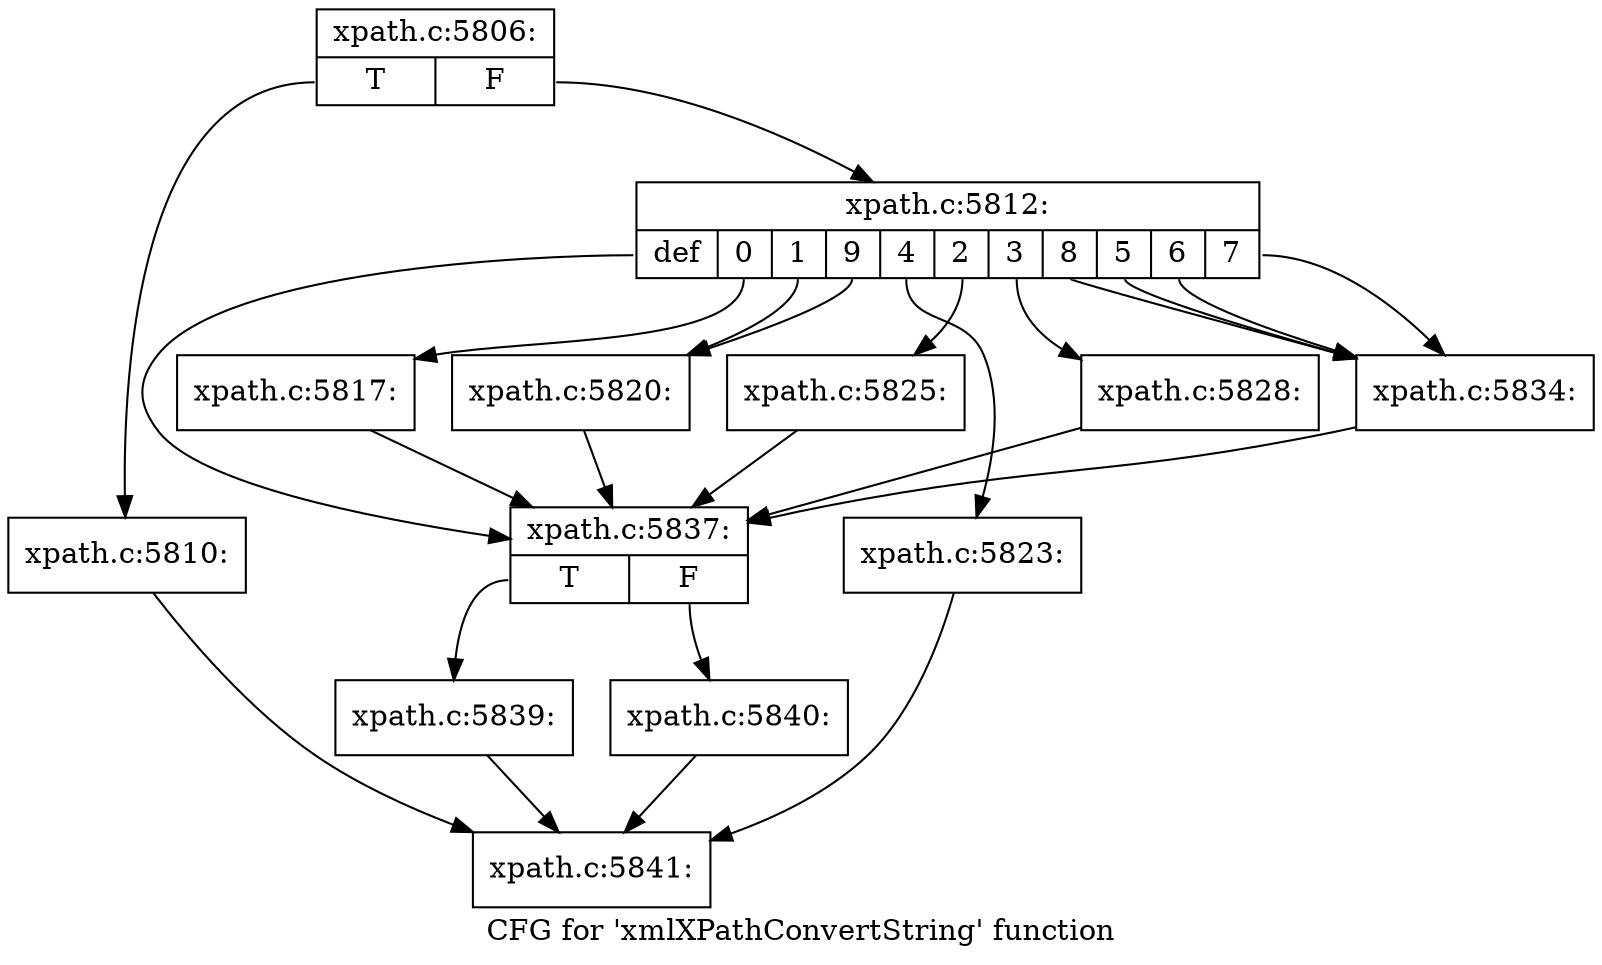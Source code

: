digraph "CFG for 'xmlXPathConvertString' function" {
	label="CFG for 'xmlXPathConvertString' function";

	Node0x48deb10 [shape=record,label="{xpath.c:5806:|{<s0>T|<s1>F}}"];
	Node0x48deb10:s0 -> Node0x4834bd0;
	Node0x48deb10:s1 -> Node0x48d7da0;
	Node0x4834bd0 [shape=record,label="{xpath.c:5810:}"];
	Node0x4834bd0 -> Node0x48ded90;
	Node0x48d7da0 [shape=record,label="{xpath.c:5812:|{<s0>def|<s1>0|<s2>1|<s3>9|<s4>4|<s5>2|<s6>3|<s7>8|<s8>5|<s9>6|<s10>7}}"];
	Node0x48d7da0:s0 -> Node0x48dfb40;
	Node0x48d7da0:s1 -> Node0x48e0090;
	Node0x48d7da0:s2 -> Node0x48e0170;
	Node0x48d7da0:s3 -> Node0x48e0170;
	Node0x48d7da0:s4 -> Node0x48e05b0;
	Node0x48d7da0:s5 -> Node0x48e07d0;
	Node0x48d7da0:s6 -> Node0x48e0c10;
	Node0x48d7da0:s7 -> Node0x48e1050;
	Node0x48d7da0:s8 -> Node0x48e1050;
	Node0x48d7da0:s9 -> Node0x48e1050;
	Node0x48d7da0:s10 -> Node0x48e1050;
	Node0x48e0090 [shape=record,label="{xpath.c:5817:}"];
	Node0x48e0090 -> Node0x48dfb40;
	Node0x48e0170 [shape=record,label="{xpath.c:5820:}"];
	Node0x48e0170 -> Node0x48dfb40;
	Node0x48e05b0 [shape=record,label="{xpath.c:5823:}"];
	Node0x48e05b0 -> Node0x48ded90;
	Node0x48e07d0 [shape=record,label="{xpath.c:5825:}"];
	Node0x48e07d0 -> Node0x48dfb40;
	Node0x48e0c10 [shape=record,label="{xpath.c:5828:}"];
	Node0x48e0c10 -> Node0x48dfb40;
	Node0x48e1050 [shape=record,label="{xpath.c:5834:}"];
	Node0x48e1050 -> Node0x48dfb40;
	Node0x48dfb40 [shape=record,label="{xpath.c:5837:|{<s0>T|<s1>F}}"];
	Node0x48dfb40:s0 -> Node0x48dfd50;
	Node0x48dfb40:s1 -> Node0x48e1660;
	Node0x48dfd50 [shape=record,label="{xpath.c:5839:}"];
	Node0x48dfd50 -> Node0x48ded90;
	Node0x48e1660 [shape=record,label="{xpath.c:5840:}"];
	Node0x48e1660 -> Node0x48ded90;
	Node0x48ded90 [shape=record,label="{xpath.c:5841:}"];
}
